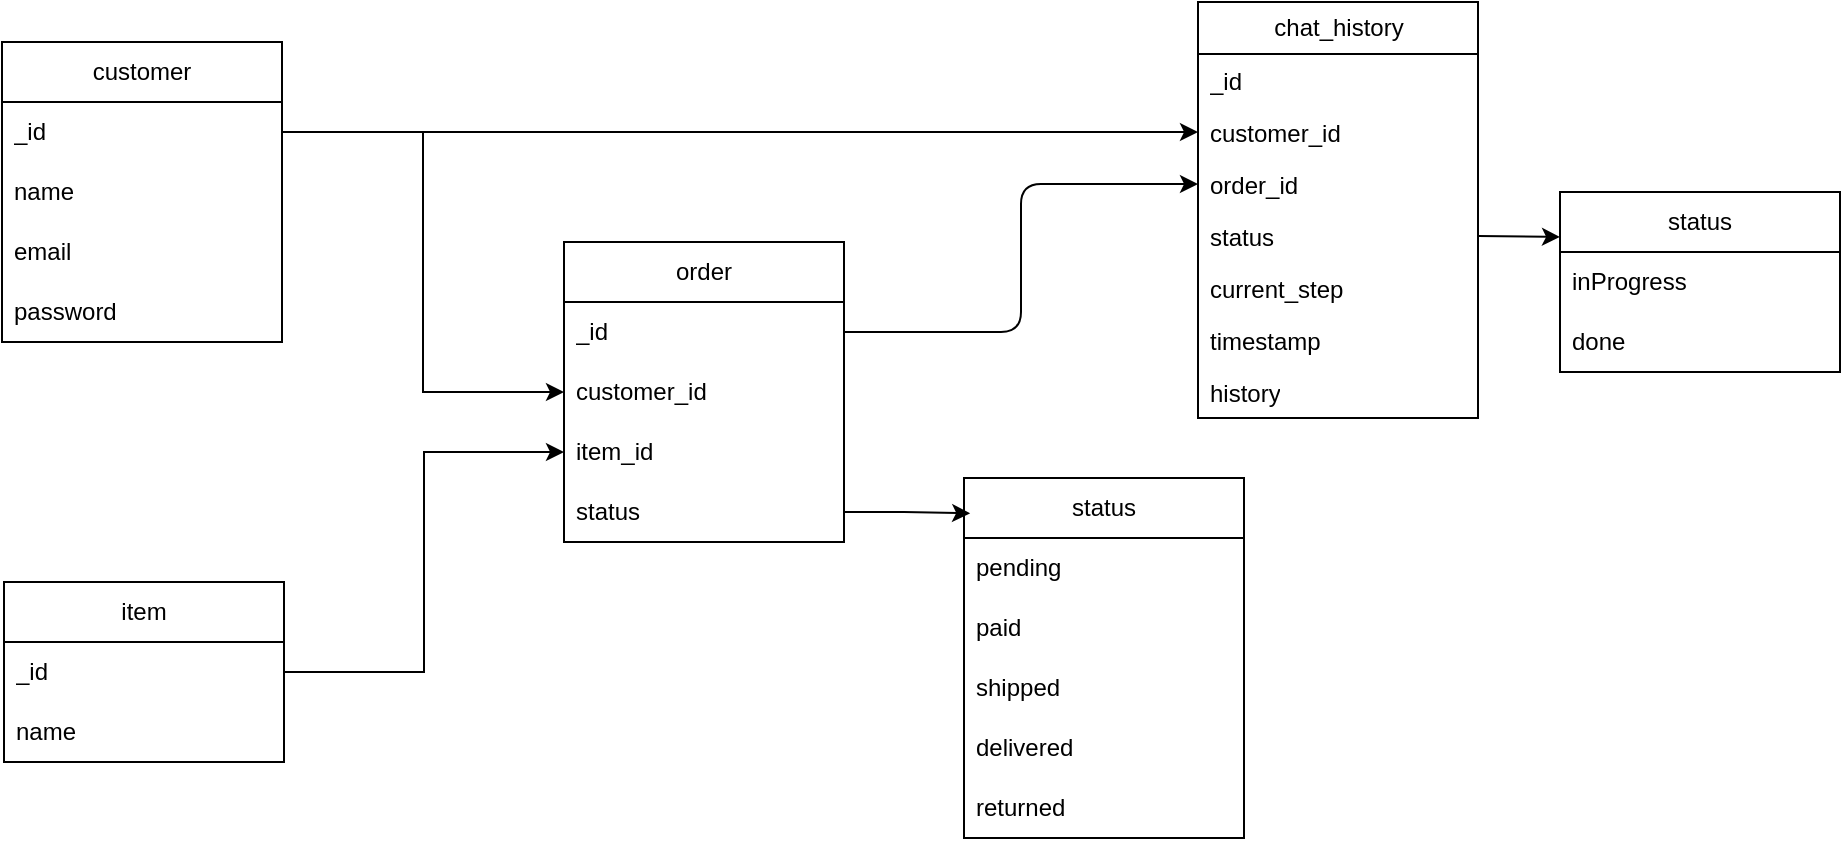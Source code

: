 <mxfile>
    <diagram name="Página-1" id="piuN9miumRMeRHB4zBfx">
        <mxGraphModel dx="2796" dy="1536" grid="1" gridSize="10" guides="1" tooltips="1" connect="1" arrows="1" fold="1" page="1" pageScale="1" pageWidth="1169" pageHeight="827" math="0" shadow="0">
            <root>
                <mxCell id="0"/>
                <mxCell id="1" parent="0"/>
                <mxCell id="rkikL3OzeFa15ANAVK9J-5" value="item" style="swimlane;fontStyle=0;childLayout=stackLayout;horizontal=1;startSize=30;horizontalStack=0;resizeParent=1;resizeParentMax=0;resizeLast=0;collapsible=1;marginBottom=0;whiteSpace=wrap;html=1;" parent="1" vertex="1">
                    <mxGeometry x="126" y="450" width="140" height="90" as="geometry"/>
                </mxCell>
                <mxCell id="rkikL3OzeFa15ANAVK9J-6" value="_id" style="text;strokeColor=none;fillColor=none;align=left;verticalAlign=middle;spacingLeft=4;spacingRight=4;overflow=hidden;points=[[0,0.5],[1,0.5]];portConstraint=eastwest;rotatable=0;whiteSpace=wrap;html=1;" parent="rkikL3OzeFa15ANAVK9J-5" vertex="1">
                    <mxGeometry y="30" width="140" height="30" as="geometry"/>
                </mxCell>
                <mxCell id="rkikL3OzeFa15ANAVK9J-7" value="name" style="text;strokeColor=none;fillColor=none;align=left;verticalAlign=middle;spacingLeft=4;spacingRight=4;overflow=hidden;points=[[0,0.5],[1,0.5]];portConstraint=eastwest;rotatable=0;whiteSpace=wrap;html=1;" parent="rkikL3OzeFa15ANAVK9J-5" vertex="1">
                    <mxGeometry y="60" width="140" height="30" as="geometry"/>
                </mxCell>
                <mxCell id="rkikL3OzeFa15ANAVK9J-9" value="customer" style="swimlane;fontStyle=0;childLayout=stackLayout;horizontal=1;startSize=30;horizontalStack=0;resizeParent=1;resizeParentMax=0;resizeLast=0;collapsible=1;marginBottom=0;whiteSpace=wrap;html=1;" parent="1" vertex="1">
                    <mxGeometry x="125" y="180" width="140" height="150" as="geometry"/>
                </mxCell>
                <mxCell id="rkikL3OzeFa15ANAVK9J-10" value="_id" style="text;strokeColor=none;fillColor=none;align=left;verticalAlign=middle;spacingLeft=4;spacingRight=4;overflow=hidden;points=[[0,0.5],[1,0.5]];portConstraint=eastwest;rotatable=0;whiteSpace=wrap;html=1;" parent="rkikL3OzeFa15ANAVK9J-9" vertex="1">
                    <mxGeometry y="30" width="140" height="30" as="geometry"/>
                </mxCell>
                <mxCell id="rkikL3OzeFa15ANAVK9J-11" value="name" style="text;strokeColor=none;fillColor=none;align=left;verticalAlign=middle;spacingLeft=4;spacingRight=4;overflow=hidden;points=[[0,0.5],[1,0.5]];portConstraint=eastwest;rotatable=0;whiteSpace=wrap;html=1;" parent="rkikL3OzeFa15ANAVK9J-9" vertex="1">
                    <mxGeometry y="60" width="140" height="30" as="geometry"/>
                </mxCell>
                <mxCell id="jlyK-NdndIbo2yAy4aiw-1" value="email" style="text;strokeColor=none;fillColor=none;align=left;verticalAlign=middle;spacingLeft=4;spacingRight=4;overflow=hidden;points=[[0,0.5],[1,0.5]];portConstraint=eastwest;rotatable=0;whiteSpace=wrap;html=1;" parent="rkikL3OzeFa15ANAVK9J-9" vertex="1">
                    <mxGeometry y="90" width="140" height="30" as="geometry"/>
                </mxCell>
                <mxCell id="jlyK-NdndIbo2yAy4aiw-2" value="password" style="text;strokeColor=none;fillColor=none;align=left;verticalAlign=middle;spacingLeft=4;spacingRight=4;overflow=hidden;points=[[0,0.5],[1,0.5]];portConstraint=eastwest;rotatable=0;whiteSpace=wrap;html=1;" parent="rkikL3OzeFa15ANAVK9J-9" vertex="1">
                    <mxGeometry y="120" width="140" height="30" as="geometry"/>
                </mxCell>
                <mxCell id="rkikL3OzeFa15ANAVK9J-12" value="order" style="swimlane;fontStyle=0;childLayout=stackLayout;horizontal=1;startSize=30;horizontalStack=0;resizeParent=1;resizeParentMax=0;resizeLast=0;collapsible=1;marginBottom=0;whiteSpace=wrap;html=1;" parent="1" vertex="1">
                    <mxGeometry x="406" y="280" width="140" height="150" as="geometry">
                        <mxRectangle x="250" y="520" width="70" height="30" as="alternateBounds"/>
                    </mxGeometry>
                </mxCell>
                <mxCell id="rkikL3OzeFa15ANAVK9J-16" value="_id" style="text;strokeColor=none;fillColor=none;align=left;verticalAlign=middle;spacingLeft=4;spacingRight=4;overflow=hidden;points=[[0,0.5],[1,0.5]];portConstraint=eastwest;rotatable=0;whiteSpace=wrap;html=1;" parent="rkikL3OzeFa15ANAVK9J-12" vertex="1">
                    <mxGeometry y="30" width="140" height="30" as="geometry"/>
                </mxCell>
                <mxCell id="rkikL3OzeFa15ANAVK9J-13" value="customer_id" style="text;strokeColor=none;fillColor=none;align=left;verticalAlign=middle;spacingLeft=4;spacingRight=4;overflow=hidden;points=[[0,0.5],[1,0.5]];portConstraint=eastwest;rotatable=0;whiteSpace=wrap;html=1;" parent="rkikL3OzeFa15ANAVK9J-12" vertex="1">
                    <mxGeometry y="60" width="140" height="30" as="geometry"/>
                </mxCell>
                <mxCell id="rkikL3OzeFa15ANAVK9J-14" value="item_id" style="text;strokeColor=none;fillColor=none;align=left;verticalAlign=middle;spacingLeft=4;spacingRight=4;overflow=hidden;points=[[0,0.5],[1,0.5]];portConstraint=eastwest;rotatable=0;whiteSpace=wrap;html=1;" parent="rkikL3OzeFa15ANAVK9J-12" vertex="1">
                    <mxGeometry y="90" width="140" height="30" as="geometry"/>
                </mxCell>
                <mxCell id="rkikL3OzeFa15ANAVK9J-24" value="status" style="text;strokeColor=none;fillColor=none;align=left;verticalAlign=middle;spacingLeft=4;spacingRight=4;overflow=hidden;points=[[0,0.5],[1,0.5]];portConstraint=eastwest;rotatable=0;whiteSpace=wrap;html=1;" parent="rkikL3OzeFa15ANAVK9J-12" vertex="1">
                    <mxGeometry y="120" width="140" height="30" as="geometry"/>
                </mxCell>
                <mxCell id="rkikL3OzeFa15ANAVK9J-22" style="edgeStyle=orthogonalEdgeStyle;rounded=0;orthogonalLoop=1;jettySize=auto;html=1;entryX=0;entryY=0.5;entryDx=0;entryDy=0;" parent="1" source="rkikL3OzeFa15ANAVK9J-10" target="rkikL3OzeFa15ANAVK9J-13" edge="1">
                    <mxGeometry relative="1" as="geometry"/>
                </mxCell>
                <mxCell id="rkikL3OzeFa15ANAVK9J-23" style="edgeStyle=orthogonalEdgeStyle;rounded=0;orthogonalLoop=1;jettySize=auto;html=1;entryX=0;entryY=0.5;entryDx=0;entryDy=0;" parent="1" source="rkikL3OzeFa15ANAVK9J-6" target="rkikL3OzeFa15ANAVK9J-14" edge="1">
                    <mxGeometry relative="1" as="geometry"/>
                </mxCell>
                <mxCell id="rkikL3OzeFa15ANAVK9J-25" value="status" style="swimlane;fontStyle=0;childLayout=stackLayout;horizontal=1;startSize=30;horizontalStack=0;resizeParent=1;resizeParentMax=0;resizeLast=0;collapsible=1;marginBottom=0;whiteSpace=wrap;html=1;" parent="1" vertex="1">
                    <mxGeometry x="606" y="398" width="140" height="180" as="geometry"/>
                </mxCell>
                <mxCell id="rkikL3OzeFa15ANAVK9J-27" value="pending" style="text;strokeColor=none;fillColor=none;align=left;verticalAlign=middle;spacingLeft=4;spacingRight=4;overflow=hidden;points=[[0,0.5],[1,0.5]];portConstraint=eastwest;rotatable=0;whiteSpace=wrap;html=1;" parent="rkikL3OzeFa15ANAVK9J-25" vertex="1">
                    <mxGeometry y="30" width="140" height="30" as="geometry"/>
                </mxCell>
                <mxCell id="rkikL3OzeFa15ANAVK9J-26" value="paid" style="text;strokeColor=none;fillColor=none;align=left;verticalAlign=middle;spacingLeft=4;spacingRight=4;overflow=hidden;points=[[0,0.5],[1,0.5]];portConstraint=eastwest;rotatable=0;whiteSpace=wrap;html=1;" parent="rkikL3OzeFa15ANAVK9J-25" vertex="1">
                    <mxGeometry y="60" width="140" height="30" as="geometry"/>
                </mxCell>
                <mxCell id="rkikL3OzeFa15ANAVK9J-31" value="shipped" style="text;strokeColor=none;fillColor=none;align=left;verticalAlign=middle;spacingLeft=4;spacingRight=4;overflow=hidden;points=[[0,0.5],[1,0.5]];portConstraint=eastwest;rotatable=0;whiteSpace=wrap;html=1;" parent="rkikL3OzeFa15ANAVK9J-25" vertex="1">
                    <mxGeometry y="90" width="140" height="30" as="geometry"/>
                </mxCell>
                <mxCell id="rkikL3OzeFa15ANAVK9J-28" value="delivered" style="text;strokeColor=none;fillColor=none;align=left;verticalAlign=middle;spacingLeft=4;spacingRight=4;overflow=hidden;points=[[0,0.5],[1,0.5]];portConstraint=eastwest;rotatable=0;whiteSpace=wrap;html=1;" parent="rkikL3OzeFa15ANAVK9J-25" vertex="1">
                    <mxGeometry y="120" width="140" height="30" as="geometry"/>
                </mxCell>
                <mxCell id="rkikL3OzeFa15ANAVK9J-32" value="returned" style="text;strokeColor=none;fillColor=none;align=left;verticalAlign=middle;spacingLeft=4;spacingRight=4;overflow=hidden;points=[[0,0.5],[1,0.5]];portConstraint=eastwest;rotatable=0;whiteSpace=wrap;html=1;" parent="rkikL3OzeFa15ANAVK9J-25" vertex="1">
                    <mxGeometry y="150" width="140" height="30" as="geometry"/>
                </mxCell>
                <mxCell id="rkikL3OzeFa15ANAVK9J-30" style="edgeStyle=orthogonalEdgeStyle;rounded=0;orthogonalLoop=1;jettySize=auto;html=1;entryX=0.022;entryY=0.098;entryDx=0;entryDy=0;entryPerimeter=0;" parent="1" source="rkikL3OzeFa15ANAVK9J-24" target="rkikL3OzeFa15ANAVK9J-25" edge="1">
                    <mxGeometry relative="1" as="geometry"/>
                </mxCell>
                <mxCell id="2" value="chat_history" style="swimlane;fontStyle=0;childLayout=stackLayout;horizontal=1;startSize=26;fillColor=none;horizontalStack=0;resizeParent=1;resizeParentMax=0;resizeLast=0;collapsible=1;marginBottom=0;html=1;" parent="1" vertex="1">
                    <mxGeometry x="723" y="160" width="140" height="208" as="geometry"/>
                </mxCell>
                <mxCell id="3" value="_id" style="text;strokeColor=none;fillColor=none;align=left;verticalAlign=top;spacingLeft=4;spacingRight=4;overflow=hidden;rotatable=0;points=[[0,0.5],[1,0.5]];portConstraint=eastwest;whiteSpace=wrap;html=1;" parent="2" vertex="1">
                    <mxGeometry y="26" width="140" height="26" as="geometry"/>
                </mxCell>
                <mxCell id="4" value="customer_id" style="text;strokeColor=none;fillColor=none;align=left;verticalAlign=top;spacingLeft=4;spacingRight=4;overflow=hidden;rotatable=0;points=[[0,0.5],[1,0.5]];portConstraint=eastwest;whiteSpace=wrap;html=1;" parent="2" vertex="1">
                    <mxGeometry y="52" width="140" height="26" as="geometry"/>
                </mxCell>
                <mxCell id="8" value="order_id" style="text;strokeColor=none;fillColor=none;align=left;verticalAlign=top;spacingLeft=4;spacingRight=4;overflow=hidden;rotatable=0;points=[[0,0.5],[1,0.5]];portConstraint=eastwest;whiteSpace=wrap;html=1;" parent="2" vertex="1">
                    <mxGeometry y="78" width="140" height="26" as="geometry"/>
                </mxCell>
                <mxCell id="11" value="status" style="text;strokeColor=none;fillColor=none;align=left;verticalAlign=top;spacingLeft=4;spacingRight=4;overflow=hidden;rotatable=0;points=[[0,0.5],[1,0.5]];portConstraint=eastwest;whiteSpace=wrap;html=1;" vertex="1" parent="2">
                    <mxGeometry y="104" width="140" height="26" as="geometry"/>
                </mxCell>
                <mxCell id="12" value="current_step" style="text;strokeColor=none;fillColor=none;align=left;verticalAlign=top;spacingLeft=4;spacingRight=4;overflow=hidden;rotatable=0;points=[[0,0.5],[1,0.5]];portConstraint=eastwest;whiteSpace=wrap;html=1;" vertex="1" parent="2">
                    <mxGeometry y="130" width="140" height="26" as="geometry"/>
                </mxCell>
                <mxCell id="6" value="timestamp&lt;br&gt;" style="text;strokeColor=none;fillColor=none;align=left;verticalAlign=top;spacingLeft=4;spacingRight=4;overflow=hidden;rotatable=0;points=[[0,0.5],[1,0.5]];portConstraint=eastwest;whiteSpace=wrap;html=1;" parent="2" vertex="1">
                    <mxGeometry y="156" width="140" height="26" as="geometry"/>
                </mxCell>
                <mxCell id="5" value="history" style="text;strokeColor=none;fillColor=none;align=left;verticalAlign=top;spacingLeft=4;spacingRight=4;overflow=hidden;rotatable=0;points=[[0,0.5],[1,0.5]];portConstraint=eastwest;whiteSpace=wrap;html=1;" parent="2" vertex="1">
                    <mxGeometry y="182" width="140" height="26" as="geometry"/>
                </mxCell>
                <mxCell id="7" style="edgeStyle=none;html=1;exitX=1;exitY=0.5;exitDx=0;exitDy=0;entryX=0;entryY=0.5;entryDx=0;entryDy=0;" parent="1" source="rkikL3OzeFa15ANAVK9J-10" target="4" edge="1">
                    <mxGeometry relative="1" as="geometry"/>
                </mxCell>
                <mxCell id="10" style="edgeStyle=elbowEdgeStyle;html=1;entryX=0;entryY=0.5;entryDx=0;entryDy=0;" parent="1" source="rkikL3OzeFa15ANAVK9J-16" target="8" edge="1">
                    <mxGeometry relative="1" as="geometry"/>
                </mxCell>
                <mxCell id="13" value="status" style="swimlane;fontStyle=0;childLayout=stackLayout;horizontal=1;startSize=30;horizontalStack=0;resizeParent=1;resizeParentMax=0;resizeLast=0;collapsible=1;marginBottom=0;whiteSpace=wrap;html=1;" vertex="1" parent="1">
                    <mxGeometry x="904" y="255" width="140" height="90" as="geometry"/>
                </mxCell>
                <mxCell id="16" value="inProgress" style="text;strokeColor=none;fillColor=none;align=left;verticalAlign=middle;spacingLeft=4;spacingRight=4;overflow=hidden;points=[[0,0.5],[1,0.5]];portConstraint=eastwest;rotatable=0;whiteSpace=wrap;html=1;" vertex="1" parent="13">
                    <mxGeometry y="30" width="140" height="30" as="geometry"/>
                </mxCell>
                <mxCell id="18" value="done" style="text;strokeColor=none;fillColor=none;align=left;verticalAlign=middle;spacingLeft=4;spacingRight=4;overflow=hidden;points=[[0,0.5],[1,0.5]];portConstraint=eastwest;rotatable=0;whiteSpace=wrap;html=1;" vertex="1" parent="13">
                    <mxGeometry y="60" width="140" height="30" as="geometry"/>
                </mxCell>
                <mxCell id="19" style="edgeStyle=none;html=1;exitX=1;exitY=0.5;exitDx=0;exitDy=0;entryX=0;entryY=0.25;entryDx=0;entryDy=0;" edge="1" parent="1" source="11" target="13">
                    <mxGeometry relative="1" as="geometry"/>
                </mxCell>
            </root>
        </mxGraphModel>
    </diagram>
</mxfile>